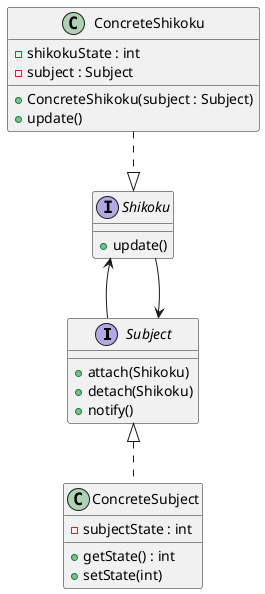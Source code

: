 @startuml UML_Klassendiagramm6.png
' Interface Klassen
interface Subject {
    + attach(Shikoku)
    + detach(Shikoku)
    + notify()
}

interface Shikoku {
    + update()
}

' Konkrete Klassen
class ConcreteSubject {
    - subjectState : int
    + getState() : int
    + setState(int)
}

class ConcreteShikoku {
    - shikokuState : int
    - subject : Subject
    + ConcreteShikoku(subject : Subject)
    + update()
}

' Vererbungen
ConcreteShikoku ..|> Shikoku
Subject <|.. ConcreteSubject

' Assoziationen
Shikoku <-- Subject
Shikoku -[hidden]- Subject
Shikoku --> Subject
@enduml
